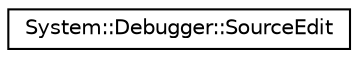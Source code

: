 digraph G
{
  edge [fontname="Helvetica",fontsize="10",labelfontname="Helvetica",labelfontsize="10"];
  node [fontname="Helvetica",fontsize="10",shape=record];
  rankdir="LR";
  Node1 [label="System::Debugger::SourceEdit",height=0.2,width=0.4,color="black", fillcolor="white", style="filled",URL="$class_system_1_1_debugger_1_1_source_edit.html"];
}
